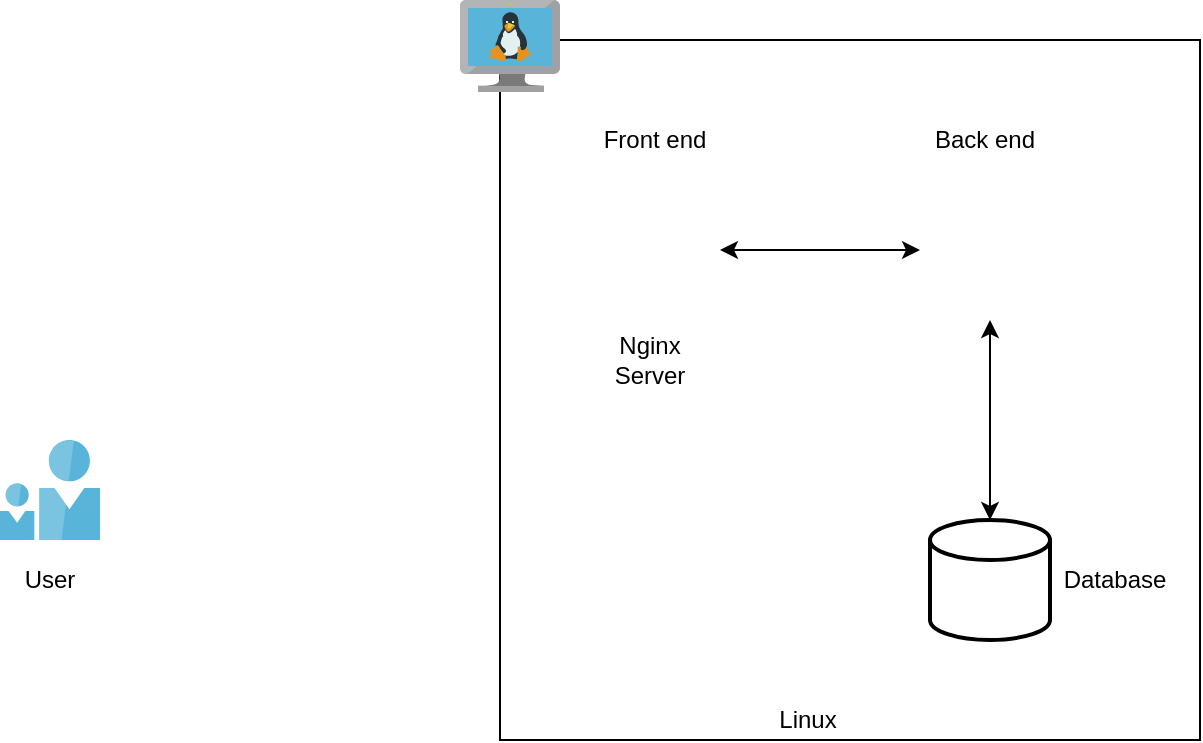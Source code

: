 <mxfile>
    <diagram id="95en7dngdsD7mRN3J71m" name="Page-1">
        <mxGraphModel dx="876" dy="647" grid="1" gridSize="10" guides="1" tooltips="1" connect="1" arrows="1" fold="1" page="1" pageScale="1" pageWidth="827" pageHeight="1169" math="0" shadow="0">
            <root>
                <mxCell id="0"/>
                <mxCell id="1" parent="0"/>
                <mxCell id="_tVaoeIy141urP9iwd9o-5" value="" style="group" parent="1" vertex="1" connectable="0">
                    <mxGeometry x="260" y="120" width="370" height="370" as="geometry"/>
                </mxCell>
                <mxCell id="_tVaoeIy141urP9iwd9o-3" value="" style="whiteSpace=wrap;html=1;aspect=fixed;" parent="_tVaoeIy141urP9iwd9o-5" vertex="1">
                    <mxGeometry x="20" y="20" width="350" height="350" as="geometry"/>
                </mxCell>
                <mxCell id="_tVaoeIy141urP9iwd9o-4" value="" style="aspect=fixed;html=1;points=[];align=center;image;fontSize=12;image=img/lib/mscae/VM_Linux.svg;" parent="_tVaoeIy141urP9iwd9o-5" vertex="1">
                    <mxGeometry width="50" height="46" as="geometry"/>
                </mxCell>
                <mxCell id="_tVaoeIy141urP9iwd9o-1" value="" style="shape=image;html=1;verticalAlign=top;verticalLabelPosition=bottom;labelBackgroundColor=#ffffff;imageAspect=0;aspect=fixed;image=https://cdn4.iconfinder.com/data/icons/logos-brands-5/24/nginx-128.png" parent="_tVaoeIy141urP9iwd9o-5" vertex="1">
                    <mxGeometry x="60" y="90" width="70" height="70" as="geometry"/>
                </mxCell>
                <mxCell id="_tVaoeIy141urP9iwd9o-13" value="" style="shape=image;html=1;verticalAlign=top;verticalLabelPosition=bottom;labelBackgroundColor=#ffffff;imageAspect=0;aspect=fixed;image=https://cdn4.iconfinder.com/data/icons/logos-and-brands/512/267_Python_logo-128.png" parent="_tVaoeIy141urP9iwd9o-5" vertex="1">
                    <mxGeometry x="230" y="90" width="70" height="70" as="geometry"/>
                </mxCell>
                <mxCell id="_tVaoeIy141urP9iwd9o-14" value="" style="strokeWidth=2;html=1;shape=mxgraph.flowchart.database;whiteSpace=wrap;" parent="_tVaoeIy141urP9iwd9o-5" vertex="1">
                    <mxGeometry x="235" y="260" width="60" height="60" as="geometry"/>
                </mxCell>
                <mxCell id="_tVaoeIy141urP9iwd9o-17" value="" style="endArrow=classic;startArrow=classic;html=1;exitX=0.5;exitY=0;exitDx=0;exitDy=0;exitPerimeter=0;entryX=0.5;entryY=1;entryDx=0;entryDy=0;" parent="_tVaoeIy141urP9iwd9o-5" source="_tVaoeIy141urP9iwd9o-14" target="_tVaoeIy141urP9iwd9o-13" edge="1">
                    <mxGeometry width="50" height="50" relative="1" as="geometry">
                        <mxPoint x="150" y="180" as="sourcePoint"/>
                        <mxPoint x="200" y="130" as="targetPoint"/>
                    </mxGeometry>
                </mxCell>
                <mxCell id="_tVaoeIy141urP9iwd9o-18" value="" style="endArrow=classic;startArrow=classic;html=1;exitX=1;exitY=0.5;exitDx=0;exitDy=0;" parent="_tVaoeIy141urP9iwd9o-5" source="_tVaoeIy141urP9iwd9o-1" target="_tVaoeIy141urP9iwd9o-13" edge="1">
                    <mxGeometry width="50" height="50" relative="1" as="geometry">
                        <mxPoint x="150" y="180" as="sourcePoint"/>
                        <mxPoint x="200" y="130" as="targetPoint"/>
                    </mxGeometry>
                </mxCell>
                <mxCell id="_tVaoeIy141urP9iwd9o-22" value="Linux" style="text;html=1;strokeColor=none;fillColor=none;align=center;verticalAlign=middle;whiteSpace=wrap;rounded=0;" parent="_tVaoeIy141urP9iwd9o-5" vertex="1">
                    <mxGeometry x="154" y="350" width="40" height="20" as="geometry"/>
                </mxCell>
                <mxCell id="_tVaoeIy141urP9iwd9o-23" value="Nginx Server" style="text;html=1;strokeColor=none;fillColor=none;align=center;verticalAlign=middle;whiteSpace=wrap;rounded=0;" parent="_tVaoeIy141urP9iwd9o-5" vertex="1">
                    <mxGeometry x="75" y="170" width="40" height="20" as="geometry"/>
                </mxCell>
                <mxCell id="_tVaoeIy141urP9iwd9o-26" value="Front end" style="text;html=1;strokeColor=none;fillColor=none;align=center;verticalAlign=middle;whiteSpace=wrap;rounded=0;" parent="_tVaoeIy141urP9iwd9o-5" vertex="1">
                    <mxGeometry x="65" y="60" width="65" height="20" as="geometry"/>
                </mxCell>
                <mxCell id="_tVaoeIy141urP9iwd9o-28" value="Back end" style="text;html=1;strokeColor=none;fillColor=none;align=center;verticalAlign=middle;whiteSpace=wrap;rounded=0;" parent="_tVaoeIy141urP9iwd9o-5" vertex="1">
                    <mxGeometry x="230" y="60" width="65" height="20" as="geometry"/>
                </mxCell>
                <mxCell id="_tVaoeIy141urP9iwd9o-41" value="Database" style="text;html=1;strokeColor=none;fillColor=none;align=center;verticalAlign=middle;whiteSpace=wrap;rounded=0;" parent="_tVaoeIy141urP9iwd9o-5" vertex="1">
                    <mxGeometry x="295" y="280" width="65" height="20" as="geometry"/>
                </mxCell>
                <mxCell id="_tVaoeIy141urP9iwd9o-20" value="" style="aspect=fixed;html=1;points=[];align=center;image;fontSize=12;image=img/lib/mscae/Two_User_Icon.svg;" parent="1" vertex="1">
                    <mxGeometry x="30" y="340" width="50" height="50" as="geometry"/>
                </mxCell>
                <mxCell id="_tVaoeIy141urP9iwd9o-21" value="User" style="text;html=1;strokeColor=none;fillColor=none;align=center;verticalAlign=middle;whiteSpace=wrap;rounded=0;" parent="1" vertex="1">
                    <mxGeometry x="35" y="400" width="40" height="20" as="geometry"/>
                </mxCell>
            </root>
        </mxGraphModel>
    </diagram>
</mxfile>
